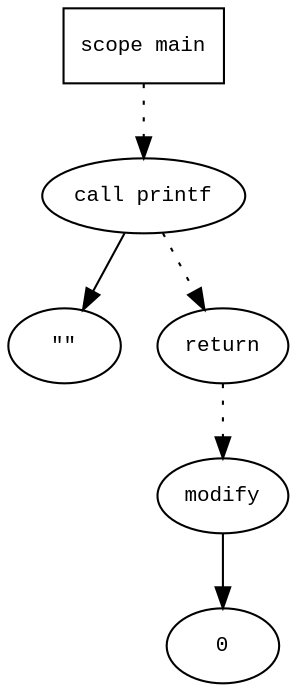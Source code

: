 digraph AST {
  graph [fontname="Times New Roman",fontsize=10];
  node  [fontname="Courier New",fontsize=10];
  edge  [fontname="Times New Roman",fontsize=10];

  node1 [label="scope main",shape=box];
  node2 [label="call printf",shape=ellipse];
  node3 [label="\"\"",shape=ellipse];
  node2 -> node3;
  node1 -> node2 [style=dotted];
  node4 [label="return",shape=ellipse];
  node5 [label="modify",shape=ellipse];
  node6 [label="0",shape=ellipse];
  node5 -> node6;
  node4 -> node5 [style=dotted];
  node2 -> node4 [style=dotted];
} 